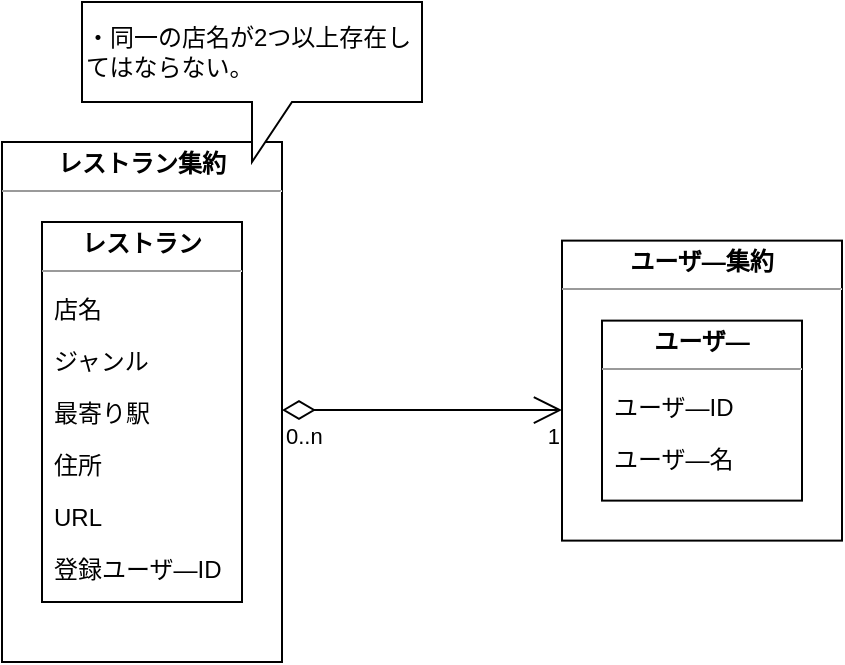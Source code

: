 <mxfile>
    <diagram id="vTYIX6uvEVLCPXhGkr7A" name="ドメインモデル図">
        <mxGraphModel dx="1183" dy="779" grid="1" gridSize="10" guides="1" tooltips="1" connect="1" arrows="1" fold="1" page="1" pageScale="1" pageWidth="827" pageHeight="1169" math="0" shadow="0">
            <root>
                <mxCell id="0"/>
                <mxCell id="1" parent="0"/>
                <mxCell id="18" value="&lt;p style=&quot;margin:0px;margin-top:4px;text-align:center;&quot;&gt;&lt;b&gt;レストラン集約&lt;/b&gt;&lt;/p&gt;&lt;hr size=&quot;1&quot;&gt;&lt;div style=&quot;height:2px;&quot;&gt;&lt;/div&gt;" style="verticalAlign=top;align=left;overflow=fill;fontSize=12;fontFamily=Helvetica;html=1;whiteSpace=wrap;" vertex="1" parent="1">
                    <mxGeometry x="204" y="270" width="140" height="260" as="geometry"/>
                </mxCell>
                <mxCell id="19" value="&lt;p style=&quot;margin:0px;margin-top:4px;text-align:center;&quot;&gt;&lt;b&gt;レストラン&lt;/b&gt;&lt;/p&gt;&lt;hr size=&quot;1&quot;&gt;&lt;div style=&quot;height:2px;&quot;&gt;&lt;/div&gt;" style="verticalAlign=top;align=left;overflow=fill;fontSize=12;fontFamily=Helvetica;html=1;whiteSpace=wrap;" vertex="1" parent="1">
                    <mxGeometry x="224" y="310" width="100" height="190" as="geometry"/>
                </mxCell>
                <mxCell id="20" value="店名" style="text;strokeColor=none;fillColor=none;align=left;verticalAlign=top;spacingLeft=4;spacingRight=4;overflow=hidden;rotatable=0;points=[[0,0.5],[1,0.5]];portConstraint=eastwest;whiteSpace=wrap;html=1;" vertex="1" parent="1">
                    <mxGeometry x="224" y="340" width="100" height="26" as="geometry"/>
                </mxCell>
                <mxCell id="21" value="ジャンル" style="text;strokeColor=none;fillColor=none;align=left;verticalAlign=top;spacingLeft=4;spacingRight=4;overflow=hidden;rotatable=0;points=[[0,0.5],[1,0.5]];portConstraint=eastwest;whiteSpace=wrap;html=1;" vertex="1" parent="1">
                    <mxGeometry x="224" y="366" width="100" height="26" as="geometry"/>
                </mxCell>
                <mxCell id="22" value="住所" style="text;strokeColor=none;fillColor=none;align=left;verticalAlign=top;spacingLeft=4;spacingRight=4;overflow=hidden;rotatable=0;points=[[0,0.5],[1,0.5]];portConstraint=eastwest;whiteSpace=wrap;html=1;" vertex="1" parent="1">
                    <mxGeometry x="224" y="418" width="100" height="26" as="geometry"/>
                </mxCell>
                <mxCell id="23" value="URL" style="text;strokeColor=none;fillColor=none;align=left;verticalAlign=top;spacingLeft=4;spacingRight=4;overflow=hidden;rotatable=0;points=[[0,0.5],[1,0.5]];portConstraint=eastwest;whiteSpace=wrap;html=1;" vertex="1" parent="1">
                    <mxGeometry x="224" y="444" width="100" height="26" as="geometry"/>
                </mxCell>
                <mxCell id="24" value="最寄り駅" style="text;strokeColor=none;fillColor=none;align=left;verticalAlign=top;spacingLeft=4;spacingRight=4;overflow=hidden;rotatable=0;points=[[0,0.5],[1,0.5]];portConstraint=eastwest;whiteSpace=wrap;html=1;" vertex="1" parent="1">
                    <mxGeometry x="224" y="392" width="100" height="26" as="geometry"/>
                </mxCell>
                <mxCell id="25" value="登録ユーザ―ID" style="text;strokeColor=none;fillColor=none;align=left;verticalAlign=top;spacingLeft=4;spacingRight=4;overflow=hidden;rotatable=0;points=[[0,0.5],[1,0.5]];portConstraint=eastwest;whiteSpace=wrap;html=1;" vertex="1" parent="1">
                    <mxGeometry x="224" y="470" width="100" height="26" as="geometry"/>
                </mxCell>
                <mxCell id="26" value="&lt;p style=&quot;margin:0px;margin-top:4px;text-align:center;&quot;&gt;&lt;b&gt;ユーザ―集約&lt;/b&gt;&lt;/p&gt;&lt;hr size=&quot;1&quot;&gt;&lt;div style=&quot;height:2px;&quot;&gt;&lt;/div&gt;" style="verticalAlign=top;align=left;overflow=fill;fontSize=12;fontFamily=Helvetica;html=1;whiteSpace=wrap;" vertex="1" parent="1">
                    <mxGeometry x="484" y="319.31" width="140" height="150" as="geometry"/>
                </mxCell>
                <mxCell id="27" value="&lt;p style=&quot;margin:0px;margin-top:4px;text-align:center;&quot;&gt;&lt;b&gt;ユーザ―&lt;/b&gt;&lt;/p&gt;&lt;hr size=&quot;1&quot;&gt;&lt;div style=&quot;height:2px;&quot;&gt;&lt;/div&gt;" style="verticalAlign=top;align=left;overflow=fill;fontSize=12;fontFamily=Helvetica;html=1;whiteSpace=wrap;" vertex="1" parent="1">
                    <mxGeometry x="504" y="359.31" width="100" height="90" as="geometry"/>
                </mxCell>
                <mxCell id="28" value="ユーザ―ID" style="text;strokeColor=none;fillColor=none;align=left;verticalAlign=top;spacingLeft=4;spacingRight=4;overflow=hidden;rotatable=0;points=[[0,0.5],[1,0.5]];portConstraint=eastwest;whiteSpace=wrap;html=1;" vertex="1" parent="1">
                    <mxGeometry x="504" y="389.31" width="100" height="26" as="geometry"/>
                </mxCell>
                <mxCell id="29" value="ユーザ―名" style="text;strokeColor=none;fillColor=none;align=left;verticalAlign=top;spacingLeft=4;spacingRight=4;overflow=hidden;rotatable=0;points=[[0,0.5],[1,0.5]];portConstraint=eastwest;whiteSpace=wrap;html=1;" vertex="1" parent="1">
                    <mxGeometry x="504" y="415.31" width="100" height="26" as="geometry"/>
                </mxCell>
                <mxCell id="30" style="edgeStyle=orthogonalEdgeStyle;rounded=0;orthogonalLoop=1;jettySize=auto;html=1;exitX=0.5;exitY=1;exitDx=0;exitDy=0;" edge="1" parent="1" source="26" target="26">
                    <mxGeometry relative="1" as="geometry"/>
                </mxCell>
                <mxCell id="31" style="edgeStyle=orthogonalEdgeStyle;rounded=0;orthogonalLoop=1;jettySize=auto;html=1;exitX=0.5;exitY=1;exitDx=0;exitDy=0;" edge="1" parent="1" source="26" target="26">
                    <mxGeometry relative="1" as="geometry"/>
                </mxCell>
                <mxCell id="32" value="" style="endArrow=open;html=1;endSize=12;startArrow=diamondThin;startSize=14;startFill=0;edgeStyle=orthogonalEdgeStyle;rounded=0;" edge="1" parent="1">
                    <mxGeometry relative="1" as="geometry">
                        <mxPoint x="344" y="404" as="sourcePoint"/>
                        <mxPoint x="484" y="404.02" as="targetPoint"/>
                    </mxGeometry>
                </mxCell>
                <mxCell id="33" value="0..n" style="edgeLabel;resizable=0;html=1;align=left;verticalAlign=top;" connectable="0" vertex="1" parent="32">
                    <mxGeometry x="-1" relative="1" as="geometry"/>
                </mxCell>
                <mxCell id="34" value="1" style="edgeLabel;resizable=0;html=1;align=right;verticalAlign=top;" connectable="0" vertex="1" parent="32">
                    <mxGeometry x="1" relative="1" as="geometry"/>
                </mxCell>
                <mxCell id="35" value="・同一の店名が2つ以上存在してはならない。" style="shape=callout;whiteSpace=wrap;html=1;perimeter=calloutPerimeter;position2=0.5;align=left;" vertex="1" parent="1">
                    <mxGeometry x="244" y="200" width="170" height="80" as="geometry"/>
                </mxCell>
            </root>
        </mxGraphModel>
    </diagram>
</mxfile>